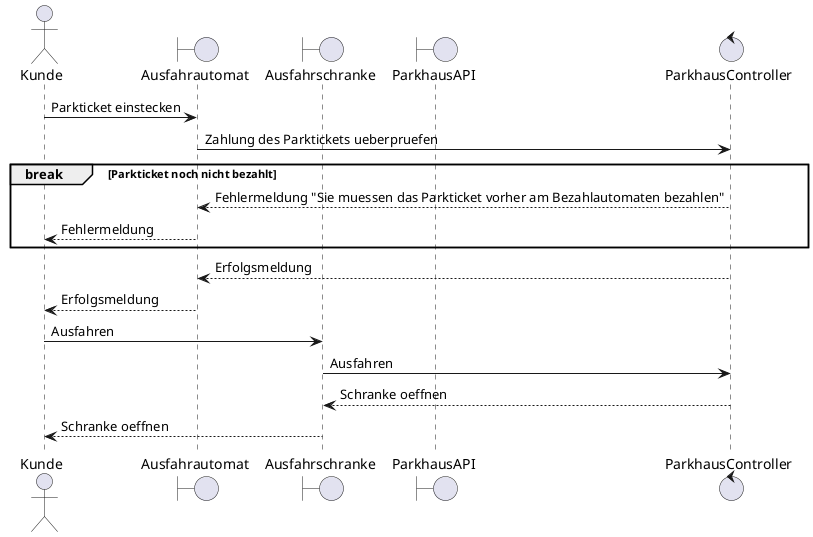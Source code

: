 @startuml

' Author: Johannes Kratzsch

actor Kunde

boundary Ausfahrautomat
boundary Ausfahrschranke
boundary ParkhausAPI

control ParkhausController

Kunde -> Ausfahrautomat : Parkticket einstecken
Ausfahrautomat -> ParkhausController: Zahlung des Parktickets ueberpruefen
break Parkticket noch nicht bezahlt
ParkhausController --> Ausfahrautomat: Fehlermeldung "Sie muessen das Parkticket vorher am Bezahlautomaten bezahlen"
Ausfahrautomat --> Kunde: Fehlermeldung
end break
ParkhausController --> Ausfahrautomat: Erfolgsmeldung
Ausfahrautomat --> Kunde: Erfolgsmeldung

Kunde -> Ausfahrschranke : Ausfahren
Ausfahrschranke -> ParkhausController : Ausfahren
ParkhausController --> Ausfahrschranke : Schranke oeffnen
Ausfahrschranke --> Kunde : Schranke oeffnen

@enduml
